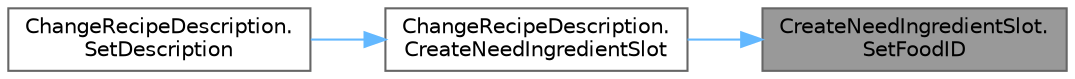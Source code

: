digraph "CreateNeedIngredientSlot.SetFoodID"
{
 // LATEX_PDF_SIZE
  bgcolor="transparent";
  edge [fontname=Helvetica,fontsize=10,labelfontname=Helvetica,labelfontsize=10];
  node [fontname=Helvetica,fontsize=10,shape=box,height=0.2,width=0.4];
  rankdir="RL";
  Node1 [id="Node000001",label="CreateNeedIngredientSlot.\lSetFoodID",height=0.2,width=0.4,color="gray40", fillcolor="grey60", style="filled", fontcolor="black",tooltip=" "];
  Node1 -> Node2 [id="edge3_Node000001_Node000002",dir="back",color="steelblue1",style="solid",tooltip=" "];
  Node2 [id="Node000002",label="ChangeRecipeDescription.\lCreateNeedIngredientSlot",height=0.2,width=0.4,color="grey40", fillcolor="white", style="filled",URL="$class_change_recipe_description.html#a441cc0c1ab5752c1a201f8dd5c384d87",tooltip=" "];
  Node2 -> Node3 [id="edge4_Node000002_Node000003",dir="back",color="steelblue1",style="solid",tooltip=" "];
  Node3 [id="Node000003",label="ChangeRecipeDescription.\lSetDescription",height=0.2,width=0.4,color="grey40", fillcolor="white", style="filled",URL="$class_change_recipe_description.html#a29d7614558071ea309882d28027b4f04",tooltip=" "];
}
